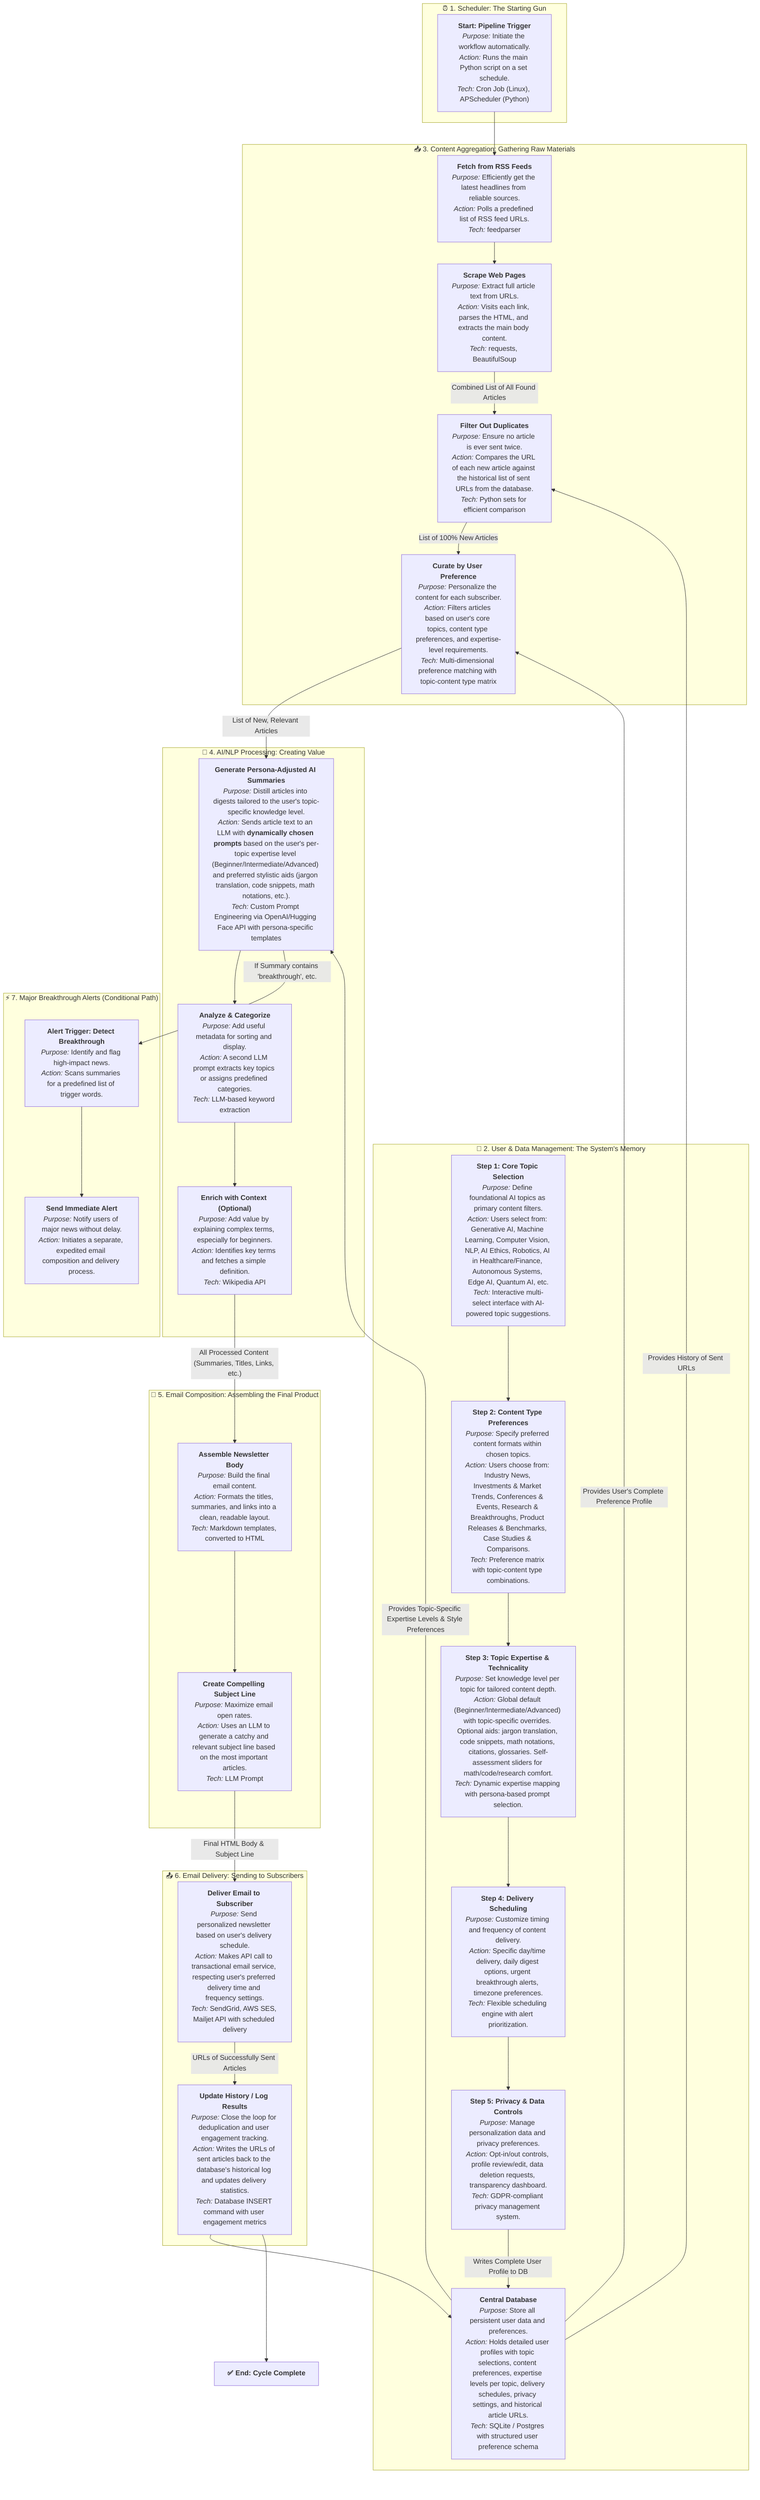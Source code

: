 graph TD

    subgraph "⏰ 1. Scheduler: The Starting Gun"
        A["<b>Start: Pipeline Trigger</b><br/><i>Purpose:</i> Initiate the workflow automatically.<br/><i>Action:</i> Runs the main Python script on a set schedule.<br/><i>Tech:</i> Cron Job (Linux), APScheduler (Python)"]
    end

    subgraph "👤 2. User & Data Management: The System's Memory"
        B1["<b>Step 1: Core Topic Selection</b><br/><i>Purpose:</i> Define foundational AI topics as primary content filters.<br/><i>Action:</i> Users select from: Generative AI, Machine Learning, Computer Vision, NLP, AI Ethics, Robotics, AI in Healthcare/Finance, Autonomous Systems, Edge AI, Quantum AI, etc.<br/><i>Tech:</i> Interactive multi-select interface with AI-powered topic suggestions."]
        
        B2["<b>Step 2: Content Type Preferences</b><br/><i>Purpose:</i> Specify preferred content formats within chosen topics.<br/><i>Action:</i> Users choose from: Industry News, Investments & Market Trends, Conferences & Events, Research & Breakthroughs, Product Releases & Benchmarks, Case Studies & Comparisons.<br/><i>Tech:</i> Preference matrix with topic-content type combinations."]
        
        B3["<b>Step 3: Topic Expertise & Technicality</b><br/><i>Purpose:</i> Set knowledge level per topic for tailored content depth.<br/><i>Action:</i> Global default (Beginner/Intermediate/Advanced) with topic-specific overrides. Optional aids: jargon translation, code snippets, math notations, citations, glossaries. Self-assessment sliders for math/code/research comfort.<br/><i>Tech:</i> Dynamic expertise mapping with persona-based prompt selection."]
        
        B4["<b>Step 4: Delivery Scheduling</b><br/><i>Purpose:</i> Customize timing and frequency of content delivery.<br/><i>Action:</i> Specific day/time delivery, daily digest options, urgent breakthrough alerts, timezone preferences.<br/><i>Tech:</i> Flexible scheduling engine with alert prioritization."]
        
        B5["<b>Step 5: Privacy & Data Controls</b><br/><i>Purpose:</i> Manage personalization data and privacy preferences.<br/><i>Action:</i> Opt-in/out controls, profile review/edit, data deletion requests, transparency dashboard.<br/><i>Tech:</i> GDPR-compliant privacy management system."]

        B6["<b>Central Database</b><br/><i>Purpose:</i> Store all persistent user data and preferences.<br/><i>Action:</i> Holds detailed user profiles with topic selections, content preferences, expertise levels per topic, delivery schedules, privacy settings, and historical article URLs.<br/><i>Tech:</i> SQLite / Postgres with structured user preference schema"]
        
        B1 --> B2
        B2 --> B3
        B3 --> B4
        B4 --> B5
        B5 -- "Writes Complete User Profile to DB" --> B6
    end

    subgraph "📥 3. Content Aggregation: Gathering Raw Materials"
        A --> C1["<b>Fetch from RSS Feeds</b><br/><i>Purpose:</i> Efficiently get the latest headlines from reliable sources.<br/><i>Action:</i> Polls a predefined list of RSS feed URLs.<br/><i>Tech:</i> feedparser"]
        
        C1 --> C2["<b>Scrape Web Pages</b><br/><i>Purpose:</i> Extract full article text from URLs.<br/><i>Action:</i> Visits each link, parses the HTML, and extracts the main body content.<br/><i>Tech:</i> requests, BeautifulSoup"]
        
        C2 -- "Combined List of All Found Articles" --> C3
        
        C3["<b>Filter Out Duplicates</b><br/><i>Purpose:</i> Ensure no article is ever sent twice.<br/><i>Action:</i> Compares the URL of each new article against the historical list of sent URLs from the database.<br/><i>Tech:</i> Python sets for efficient comparison"]
        
        B6 -- "Provides History of Sent URLs" --> C3
        
        C3 -- "List of 100% New Articles" --> C4
        
        C4["<b>Curate by User Preference</b><br/><i>Purpose:</i> Personalize the content for each subscriber.<br/><i>Action:</i> Filters articles based on user's core topics, content type preferences, and expertise-level requirements.<br/><i>Tech:</i> Multi-dimensional preference matching with topic-content type matrix"]
        
        B6 -- "Provides User's Complete Preference Profile" --> C4
    end

    subgraph "🧠 4. AI/NLP Processing: Creating Value"
        C4 -- "List of New, Relevant Articles" --> D1
        
        D1["<b>Generate Persona-Adjusted AI Summaries</b><br/><i>Purpose:</i> Distill articles into digests tailored to the user's topic-specific knowledge level.<br/><i>Action:</i> Sends article text to an LLM with <b>dynamically chosen prompts</b> based on the user's per-topic expertise level (Beginner/Intermediate/Advanced) and preferred stylistic aids (jargon translation, code snippets, math notations, etc.).<br/><i>Tech:</i> Custom Prompt Engineering via OpenAI/Hugging Face API with persona-specific templates"]
        
        B6 -- "Provides Topic-Specific Expertise Levels & Style Preferences" --> D1
        
        D1 --> D2["<b>Analyze & Categorize</b><br/><i>Purpose:</i> Add useful metadata for sorting and display.<br/><i>Action:</i> A second LLM prompt extracts key topics or assigns predefined categories.<br/><i>Tech:</i> LLM-based keyword extraction"]
        
        D2 --> D3["<b>Enrich with Context (Optional)</b><br/><i>Purpose:</i> Add value by explaining complex terms, especially for beginners.<br/><i>Action:</i> Identifies key terms and fetches a simple definition.<br/><i>Tech:</i> Wikipedia API"]
    end

    subgraph "📝 5. Email Composition: Assembling the Final Product"
        D3 -- "All Processed Content (Summaries, Titles, Links, etc.)" --> E1
        E1["<b>Assemble Newsletter Body</b><br/><i>Purpose:</i> Build the final email content.<br/><i>Action:</i> Formats the titles, summaries, and links into a clean, readable layout.<br/><i>Tech:</i> Markdown templates, converted to HTML"]
        
        E1 --> E2["<b>Create Compelling Subject Line</b><br/><i>Purpose:</i> Maximize email open rates.<br/><i>Action:</i> Uses an LLM to generate a catchy and relevant subject line based on the most important articles.<br/><i>Tech:</i> LLM Prompt"]
    end

    subgraph "📤 6. Email Delivery: Sending to Subscribers"
        E2 -- "Final HTML Body & Subject Line" --> F1
        F1["<b>Deliver Email to Subscriber</b><br/><i>Purpose:</i> Send personalized newsletter based on user's delivery schedule.<br/><i>Action:</i> Makes API call to transactional email service, respecting user's preferred delivery time and frequency settings.<br/><i>Tech:</i> SendGrid, AWS SES, Mailjet API with scheduled delivery"]
        
        F1 -- "URLs of Successfully Sent Articles" --> F2
        F2["<b>Update History / Log Results</b><br/><i>Purpose:</i> Close the loop for deduplication and user engagement tracking.<br/><i>Action:</i> Writes the URLs of sent articles back to the database's historical log and updates delivery statistics.<br/><i>Tech:</i> Database INSERT command with user engagement metrics"]
        
        F2 --> B6
    end

    subgraph "⚡ 7. Major Breakthrough Alerts (Conditional Path)"
        D1 -- "If Summary contains 'breakthrough', etc." --> G1
        G1["<b>Alert Trigger: Detect Breakthrough</b><br/><i>Purpose:</i> Identify and flag high-impact news.<br/><i>Action:</i> Scans summaries for a predefined list of trigger words."]
        
        G1 --> G2["<b>Send Immediate Alert</b><br/><i>Purpose:</i> Notify users of major news without delay.<br/><i>Action:</i> Initiates a separate, expedited email composition and delivery process."]
    end

    F2 --> H["<b>✅ End: Cycle Complete</b>"]
